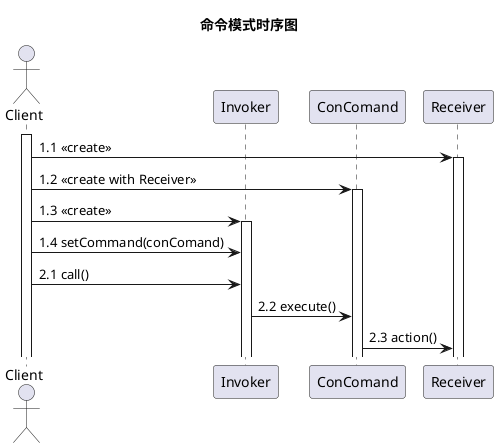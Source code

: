 @startuml
title 命令模式时序图

actor Client
participant Invoker
participant ConComand
participant Receiver

activate Client
Client -> Receiver: 1.1 <<create>>
activate Receiver
Client -> ConComand: 1.2 <<create with Receiver>>
activate ConComand
Client -> Invoker: 1.3 <<create>>
activate Invoker
Client -> Invoker: 1.4 setCommand(conComand)
Client -> Invoker: 2.1 call()
Invoker -> ConComand: 2.2 execute()
ConComand -> Receiver: 2.3 action()
@enduml